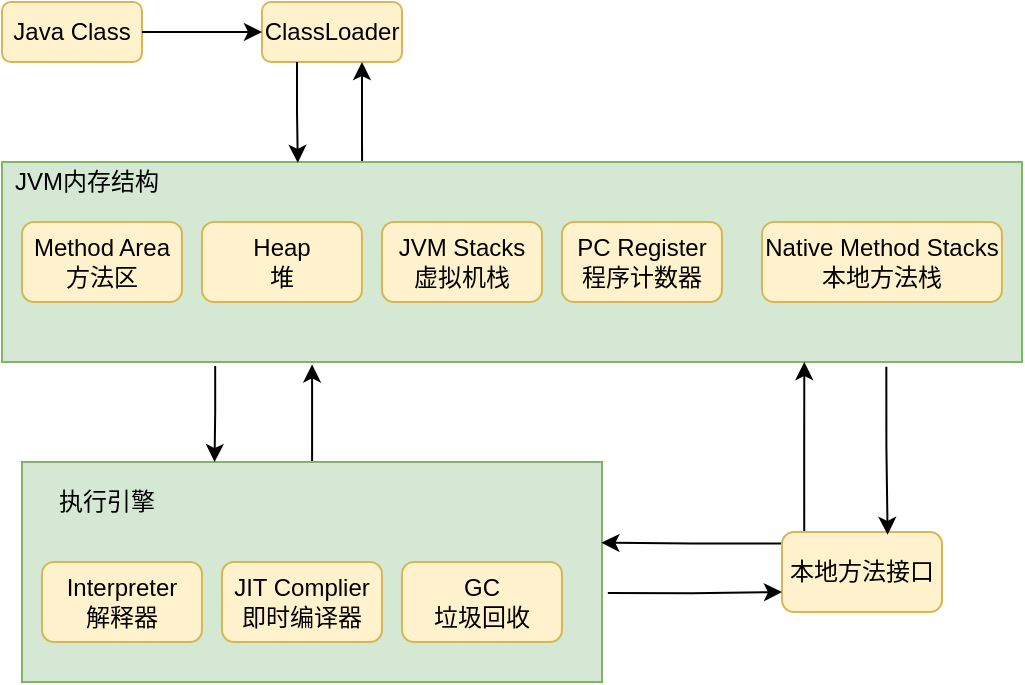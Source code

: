 <mxfile version="20.8.20" type="github"><diagram name="第 1 页" id="nLULGFqcCWsZitbXmPLK"><mxGraphModel dx="989" dy="-635" grid="1" gridSize="10" guides="1" tooltips="1" connect="1" arrows="1" fold="1" page="1" pageScale="1" pageWidth="827" pageHeight="1169" math="0" shadow="0"><root><mxCell id="0"/><mxCell id="1" parent="0"/><mxCell id="6OTB4DQb_PjMig5JAWu3-25" value="" style="group" vertex="1" connectable="0" parent="1"><mxGeometry x="50" y="2300" width="510" height="340" as="geometry"/></mxCell><mxCell id="6OTB4DQb_PjMig5JAWu3-1" value="&lt;font style=&quot;font-size: 12px;&quot;&gt;Java Class&lt;/font&gt;" style="rounded=1;whiteSpace=wrap;html=1;fillColor=#fff2cc;strokeColor=#d6b656;" vertex="1" parent="6OTB4DQb_PjMig5JAWu3-25"><mxGeometry width="70" height="30" as="geometry"/></mxCell><mxCell id="6OTB4DQb_PjMig5JAWu3-2" value="ClassLoader" style="rounded=1;whiteSpace=wrap;html=1;fillColor=#fff2cc;strokeColor=#d6b656;" vertex="1" parent="6OTB4DQb_PjMig5JAWu3-25"><mxGeometry x="130" width="70" height="30" as="geometry"/></mxCell><mxCell id="6OTB4DQb_PjMig5JAWu3-16" style="edgeStyle=orthogonalEdgeStyle;rounded=0;orthogonalLoop=1;jettySize=auto;html=1;exitX=1;exitY=0.5;exitDx=0;exitDy=0;entryX=0;entryY=0.5;entryDx=0;entryDy=0;fontSize=12;" edge="1" parent="6OTB4DQb_PjMig5JAWu3-25" source="6OTB4DQb_PjMig5JAWu3-1" target="6OTB4DQb_PjMig5JAWu3-2"><mxGeometry relative="1" as="geometry"/></mxCell><mxCell id="6OTB4DQb_PjMig5JAWu3-18" style="edgeStyle=orthogonalEdgeStyle;rounded=0;orthogonalLoop=1;jettySize=auto;html=1;entryX=0.714;entryY=1;entryDx=0;entryDy=0;entryPerimeter=0;fontSize=12;exitX=0.353;exitY=0;exitDx=0;exitDy=0;exitPerimeter=0;" edge="1" parent="6OTB4DQb_PjMig5JAWu3-25" source="6OTB4DQb_PjMig5JAWu3-3" target="6OTB4DQb_PjMig5JAWu3-2"><mxGeometry relative="1" as="geometry"/></mxCell><mxCell id="6OTB4DQb_PjMig5JAWu3-3" value="" style="rounded=0;whiteSpace=wrap;html=1;fillColor=#d5e8d4;strokeColor=#82b366;" vertex="1" parent="6OTB4DQb_PjMig5JAWu3-25"><mxGeometry y="80" width="510" height="100" as="geometry"/></mxCell><mxCell id="6OTB4DQb_PjMig5JAWu3-17" style="edgeStyle=orthogonalEdgeStyle;rounded=0;orthogonalLoop=1;jettySize=auto;html=1;exitX=0.25;exitY=1;exitDx=0;exitDy=0;entryX=0.29;entryY=0.004;entryDx=0;entryDy=0;entryPerimeter=0;fontSize=12;" edge="1" parent="6OTB4DQb_PjMig5JAWu3-25" source="6OTB4DQb_PjMig5JAWu3-2" target="6OTB4DQb_PjMig5JAWu3-3"><mxGeometry relative="1" as="geometry"/></mxCell><mxCell id="6OTB4DQb_PjMig5JAWu3-4" value="Method Area&lt;br&gt;方法区" style="rounded=1;whiteSpace=wrap;html=1;fillColor=#fff2cc;strokeColor=#d6b656;" vertex="1" parent="6OTB4DQb_PjMig5JAWu3-25"><mxGeometry x="10" y="110" width="80" height="40" as="geometry"/></mxCell><mxCell id="6OTB4DQb_PjMig5JAWu3-5" value="JVM内存结构" style="text;html=1;strokeColor=none;fillColor=none;align=center;verticalAlign=middle;whiteSpace=wrap;rounded=0;" vertex="1" parent="6OTB4DQb_PjMig5JAWu3-25"><mxGeometry x="5" y="80" width="75" height="20" as="geometry"/></mxCell><mxCell id="6OTB4DQb_PjMig5JAWu3-6" value="Heap&lt;br&gt;堆" style="rounded=1;whiteSpace=wrap;html=1;fillColor=#fff2cc;strokeColor=#d6b656;" vertex="1" parent="6OTB4DQb_PjMig5JAWu3-25"><mxGeometry x="100" y="110" width="80" height="40" as="geometry"/></mxCell><mxCell id="6OTB4DQb_PjMig5JAWu3-7" value="JVM Stacks&lt;br&gt;虚拟机栈" style="rounded=1;whiteSpace=wrap;html=1;fillColor=#fff2cc;strokeColor=#d6b656;" vertex="1" parent="6OTB4DQb_PjMig5JAWu3-25"><mxGeometry x="190" y="110" width="80" height="40" as="geometry"/></mxCell><mxCell id="6OTB4DQb_PjMig5JAWu3-8" value="PC Register&lt;br&gt;程序计数器" style="rounded=1;whiteSpace=wrap;html=1;fillColor=#fff2cc;strokeColor=#d6b656;" vertex="1" parent="6OTB4DQb_PjMig5JAWu3-25"><mxGeometry x="280" y="110" width="80" height="40" as="geometry"/></mxCell><mxCell id="6OTB4DQb_PjMig5JAWu3-9" value="Native Method Stacks&lt;br&gt;本地方法栈" style="rounded=1;whiteSpace=wrap;html=1;fillColor=#fff2cc;strokeColor=#d6b656;" vertex="1" parent="6OTB4DQb_PjMig5JAWu3-25"><mxGeometry x="380" y="110" width="120" height="40" as="geometry"/></mxCell><mxCell id="6OTB4DQb_PjMig5JAWu3-20" style="edgeStyle=orthogonalEdgeStyle;rounded=0;orthogonalLoop=1;jettySize=auto;html=1;entryX=0.304;entryY=1.012;entryDx=0;entryDy=0;entryPerimeter=0;fontSize=12;" edge="1" parent="6OTB4DQb_PjMig5JAWu3-25" source="6OTB4DQb_PjMig5JAWu3-10" target="6OTB4DQb_PjMig5JAWu3-3"><mxGeometry relative="1" as="geometry"/></mxCell><mxCell id="6OTB4DQb_PjMig5JAWu3-10" value="" style="rounded=0;whiteSpace=wrap;html=1;fontSize=12;fillColor=#d5e8d4;strokeColor=#82b366;" vertex="1" parent="6OTB4DQb_PjMig5JAWu3-25"><mxGeometry x="10" y="230" width="290" height="110" as="geometry"/></mxCell><mxCell id="6OTB4DQb_PjMig5JAWu3-19" style="edgeStyle=orthogonalEdgeStyle;rounded=0;orthogonalLoop=1;jettySize=auto;html=1;entryX=0.332;entryY=0;entryDx=0;entryDy=0;entryPerimeter=0;fontSize=12;exitX=0.209;exitY=1.02;exitDx=0;exitDy=0;exitPerimeter=0;" edge="1" parent="6OTB4DQb_PjMig5JAWu3-25" source="6OTB4DQb_PjMig5JAWu3-3" target="6OTB4DQb_PjMig5JAWu3-10"><mxGeometry relative="1" as="geometry"/></mxCell><mxCell id="6OTB4DQb_PjMig5JAWu3-11" value="Interpreter&lt;br&gt;解释器" style="rounded=1;whiteSpace=wrap;html=1;fillColor=#fff2cc;strokeColor=#d6b656;" vertex="1" parent="6OTB4DQb_PjMig5JAWu3-25"><mxGeometry x="20" y="280" width="80" height="40" as="geometry"/></mxCell><mxCell id="6OTB4DQb_PjMig5JAWu3-12" value="执行引擎" style="text;html=1;strokeColor=none;fillColor=none;align=center;verticalAlign=middle;whiteSpace=wrap;rounded=0;" vertex="1" parent="6OTB4DQb_PjMig5JAWu3-25"><mxGeometry x="15" y="240" width="75" height="20" as="geometry"/></mxCell><mxCell id="6OTB4DQb_PjMig5JAWu3-13" value="JIT Complier&lt;br&gt;即时编译器" style="rounded=1;whiteSpace=wrap;html=1;fillColor=#fff2cc;strokeColor=#d6b656;" vertex="1" parent="6OTB4DQb_PjMig5JAWu3-25"><mxGeometry x="110" y="280" width="80" height="40" as="geometry"/></mxCell><mxCell id="6OTB4DQb_PjMig5JAWu3-14" value="GC&lt;br&gt;垃圾回收" style="rounded=1;whiteSpace=wrap;html=1;fillColor=#fff2cc;strokeColor=#d6b656;" vertex="1" parent="6OTB4DQb_PjMig5JAWu3-25"><mxGeometry x="200" y="280" width="80" height="40" as="geometry"/></mxCell><mxCell id="6OTB4DQb_PjMig5JAWu3-21" style="edgeStyle=orthogonalEdgeStyle;rounded=0;orthogonalLoop=1;jettySize=auto;html=1;entryX=0.999;entryY=0.367;entryDx=0;entryDy=0;entryPerimeter=0;fontSize=12;exitX=0.015;exitY=0.145;exitDx=0;exitDy=0;exitPerimeter=0;" edge="1" parent="6OTB4DQb_PjMig5JAWu3-25" source="6OTB4DQb_PjMig5JAWu3-15" target="6OTB4DQb_PjMig5JAWu3-10"><mxGeometry relative="1" as="geometry"/></mxCell><mxCell id="6OTB4DQb_PjMig5JAWu3-23" style="edgeStyle=orthogonalEdgeStyle;rounded=0;orthogonalLoop=1;jettySize=auto;html=1;entryX=0.765;entryY=1;entryDx=0;entryDy=0;fontSize=12;entryPerimeter=0;exitX=0.139;exitY=0.125;exitDx=0;exitDy=0;exitPerimeter=0;" edge="1" parent="6OTB4DQb_PjMig5JAWu3-25" source="6OTB4DQb_PjMig5JAWu3-15"><mxGeometry relative="1" as="geometry"><mxPoint x="401" y="260" as="sourcePoint"/><mxPoint x="401.15" y="180" as="targetPoint"/></mxGeometry></mxCell><mxCell id="6OTB4DQb_PjMig5JAWu3-15" value="本地方法接口" style="rounded=1;whiteSpace=wrap;html=1;fillColor=#fff2cc;strokeColor=#d6b656;" vertex="1" parent="6OTB4DQb_PjMig5JAWu3-25"><mxGeometry x="390" y="265" width="80" height="40" as="geometry"/></mxCell><mxCell id="6OTB4DQb_PjMig5JAWu3-24" style="edgeStyle=orthogonalEdgeStyle;rounded=0;orthogonalLoop=1;jettySize=auto;html=1;entryX=0.66;entryY=0.035;entryDx=0;entryDy=0;entryPerimeter=0;fontSize=12;exitX=0.867;exitY=1.024;exitDx=0;exitDy=0;exitPerimeter=0;" edge="1" parent="6OTB4DQb_PjMig5JAWu3-25" source="6OTB4DQb_PjMig5JAWu3-3" target="6OTB4DQb_PjMig5JAWu3-15"><mxGeometry relative="1" as="geometry"/></mxCell><mxCell id="6OTB4DQb_PjMig5JAWu3-22" style="edgeStyle=orthogonalEdgeStyle;rounded=0;orthogonalLoop=1;jettySize=auto;html=1;exitX=1.01;exitY=0.596;exitDx=0;exitDy=0;entryX=0;entryY=0.75;entryDx=0;entryDy=0;fontSize=12;exitPerimeter=0;" edge="1" parent="6OTB4DQb_PjMig5JAWu3-25" source="6OTB4DQb_PjMig5JAWu3-10" target="6OTB4DQb_PjMig5JAWu3-15"><mxGeometry relative="1" as="geometry"/></mxCell></root></mxGraphModel></diagram></mxfile>